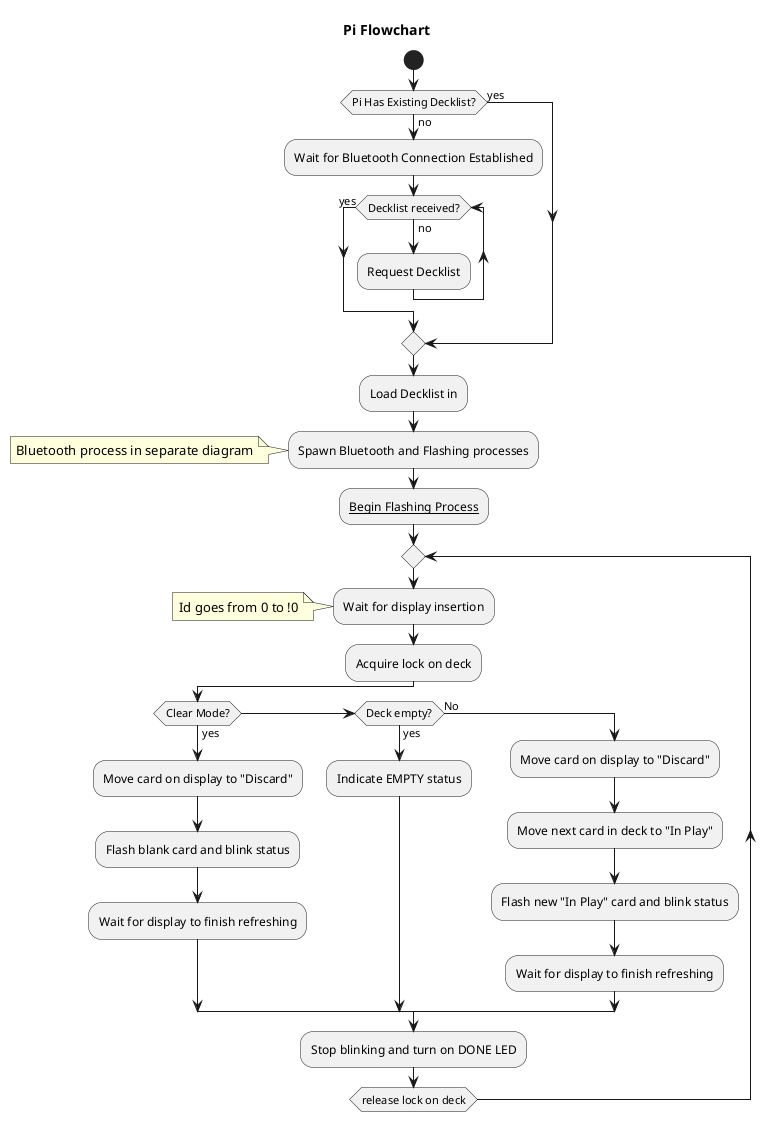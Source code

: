 @startuml

title Pi Flowchart 

start

if (Pi Has Existing Decklist?) then (no)
  :Wait for Bluetooth Connection Established;
  while (Decklist received?) is (no)
    :Request Decklist;
  endwhile (yes)
  else (yes)
endif

:Load Decklist in;

:Spawn Bluetooth and Flashing processes;
note left: Bluetooth process in separate diagram

:__Begin Flashing Process__;
repeat
:Wait for display insertion;
note left: Id goes from 0 to !0
:Acquire lock on deck;
if (Clear Mode?) then (yes)
    :Move card on display to "Discard";
    :Flash blank card and blink status;
    :Wait for display to finish refreshing;
else if (Deck empty?) then (yes)
    :Indicate EMPTY status;
else (No)
    :Move card on display to "Discard";
    :Move next card in deck to "In Play";
    :Flash new "In Play" card and blink status;
    :Wait for display to finish refreshing;
endif
:Stop blinking and turn on DONE LED;
repeat while (release lock on deck)

@enduml